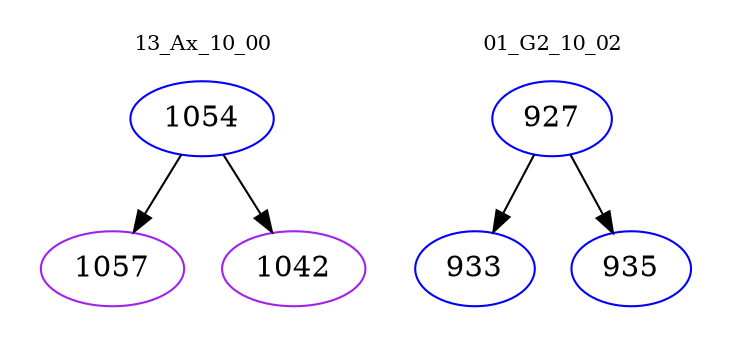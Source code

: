 digraph{
subgraph cluster_0 {
color = white
label = "13_Ax_10_00";
fontsize=10;
T0_1054 [label="1054", color="blue"]
T0_1054 -> T0_1057 [color="black"]
T0_1057 [label="1057", color="purple"]
T0_1054 -> T0_1042 [color="black"]
T0_1042 [label="1042", color="purple"]
}
subgraph cluster_1 {
color = white
label = "01_G2_10_02";
fontsize=10;
T1_927 [label="927", color="blue"]
T1_927 -> T1_933 [color="black"]
T1_933 [label="933", color="blue"]
T1_927 -> T1_935 [color="black"]
T1_935 [label="935", color="blue"]
}
}
